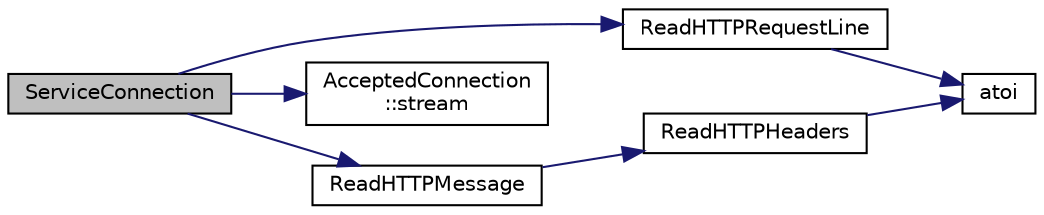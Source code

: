 digraph "ServiceConnection"
{
  edge [fontname="Helvetica",fontsize="10",labelfontname="Helvetica",labelfontsize="10"];
  node [fontname="Helvetica",fontsize="10",shape=record];
  rankdir="LR";
  Node144 [label="ServiceConnection",height=0.2,width=0.4,color="black", fillcolor="grey75", style="filled", fontcolor="black"];
  Node144 -> Node145 [color="midnightblue",fontsize="10",style="solid",fontname="Helvetica"];
  Node145 [label="ReadHTTPRequestLine",height=0.2,width=0.4,color="black", fillcolor="white", style="filled",URL="$d2/d30/rpcprotocol_8cpp.html#add578b3fb095706a7a78d265fa97d8d0"];
  Node145 -> Node146 [color="midnightblue",fontsize="10",style="solid",fontname="Helvetica"];
  Node146 [label="atoi",height=0.2,width=0.4,color="black", fillcolor="white", style="filled",URL="$d8/d3c/util_8h.html#aa5ce96ec36f4413f820cec9c1831c070"];
  Node144 -> Node147 [color="midnightblue",fontsize="10",style="solid",fontname="Helvetica"];
  Node147 [label="AcceptedConnection\l::stream",height=0.2,width=0.4,color="black", fillcolor="white", style="filled",URL="$d5/d78/class_accepted_connection.html#a2072a12e4d8f1b79a67bc86903400a0e"];
  Node144 -> Node148 [color="midnightblue",fontsize="10",style="solid",fontname="Helvetica"];
  Node148 [label="ReadHTTPMessage",height=0.2,width=0.4,color="black", fillcolor="white", style="filled",URL="$d2/d30/rpcprotocol_8cpp.html#a04ef20cccddfd1505806982c3c232325"];
  Node148 -> Node149 [color="midnightblue",fontsize="10",style="solid",fontname="Helvetica"];
  Node149 [label="ReadHTTPHeaders",height=0.2,width=0.4,color="black", fillcolor="white", style="filled",URL="$d2/d30/rpcprotocol_8cpp.html#adfa1ef30dd1e00dcbecff15e1161e369"];
  Node149 -> Node146 [color="midnightblue",fontsize="10",style="solid",fontname="Helvetica"];
}

